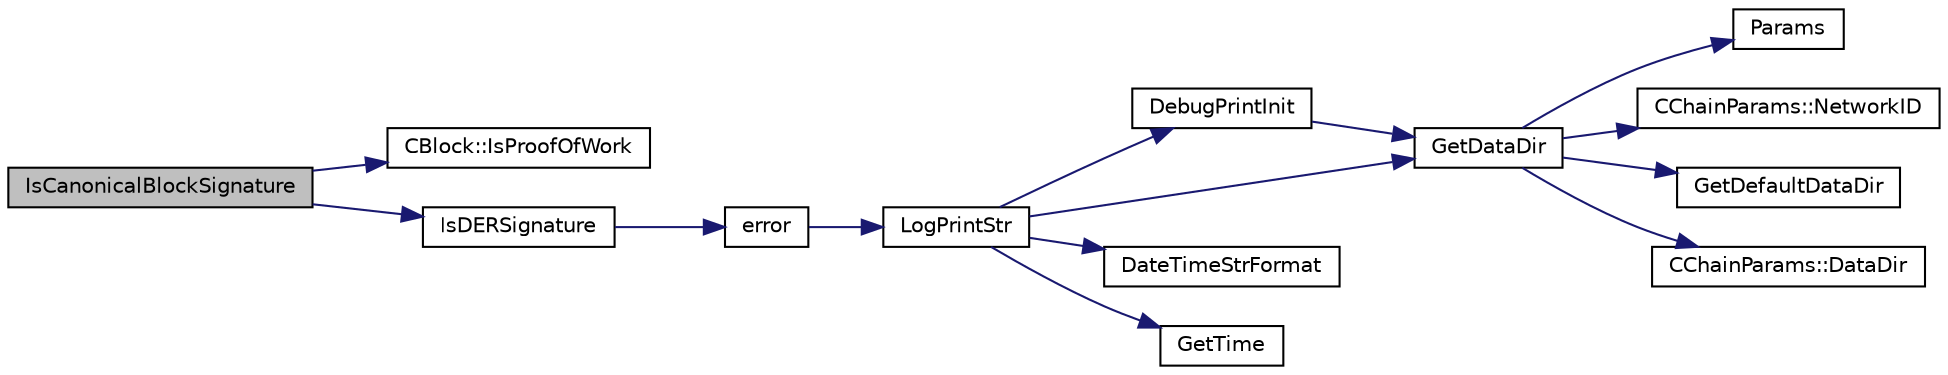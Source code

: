 digraph "IsCanonicalBlockSignature"
{
  edge [fontname="Helvetica",fontsize="10",labelfontname="Helvetica",labelfontsize="10"];
  node [fontname="Helvetica",fontsize="10",shape=record];
  rankdir="LR";
  Node1820 [label="IsCanonicalBlockSignature",height=0.2,width=0.4,color="black", fillcolor="grey75", style="filled", fontcolor="black"];
  Node1820 -> Node1821 [color="midnightblue",fontsize="10",style="solid",fontname="Helvetica"];
  Node1821 [label="CBlock::IsProofOfWork",height=0.2,width=0.4,color="black", fillcolor="white", style="filled",URL="$d3/d51/class_c_block.html#ad3936367b1b6d5289bb60b42967156ea"];
  Node1820 -> Node1822 [color="midnightblue",fontsize="10",style="solid",fontname="Helvetica"];
  Node1822 [label="IsDERSignature",height=0.2,width=0.4,color="black", fillcolor="white", style="filled",URL="$dd/d0f/script_8cpp.html#a085cff21cf73b4aa50c6fc5a0082ad85"];
  Node1822 -> Node1823 [color="midnightblue",fontsize="10",style="solid",fontname="Helvetica"];
  Node1823 [label="error",height=0.2,width=0.4,color="black", fillcolor="white", style="filled",URL="$d8/d3c/util_8h.html#af8985880cf4ef26df0a5aa2ffcb76662"];
  Node1823 -> Node1824 [color="midnightblue",fontsize="10",style="solid",fontname="Helvetica"];
  Node1824 [label="LogPrintStr",height=0.2,width=0.4,color="black", fillcolor="white", style="filled",URL="$d8/d3c/util_8h.html#afd4c3002b2797c0560adddb6af3ca1da"];
  Node1824 -> Node1825 [color="midnightblue",fontsize="10",style="solid",fontname="Helvetica"];
  Node1825 [label="DebugPrintInit",height=0.2,width=0.4,color="black", fillcolor="white", style="filled",URL="$df/d2d/util_8cpp.html#a751ff5f21d880737811136b5e0bcea12"];
  Node1825 -> Node1826 [color="midnightblue",fontsize="10",style="solid",fontname="Helvetica"];
  Node1826 [label="GetDataDir",height=0.2,width=0.4,color="black", fillcolor="white", style="filled",URL="$df/d2d/util_8cpp.html#ab83866a054745d4b30a3948a1b44beba"];
  Node1826 -> Node1827 [color="midnightblue",fontsize="10",style="solid",fontname="Helvetica"];
  Node1827 [label="Params",height=0.2,width=0.4,color="black", fillcolor="white", style="filled",URL="$df/dbf/chainparams_8cpp.html#ace5c5b706d71a324a417dd2db394fd4a",tooltip="Return the currently selected parameters. "];
  Node1826 -> Node1828 [color="midnightblue",fontsize="10",style="solid",fontname="Helvetica"];
  Node1828 [label="CChainParams::NetworkID",height=0.2,width=0.4,color="black", fillcolor="white", style="filled",URL="$d1/d4f/class_c_chain_params.html#a90dc493ec0c0325c98c3ac06eb99862b"];
  Node1826 -> Node1829 [color="midnightblue",fontsize="10",style="solid",fontname="Helvetica"];
  Node1829 [label="GetDefaultDataDir",height=0.2,width=0.4,color="black", fillcolor="white", style="filled",URL="$df/d2d/util_8cpp.html#ab272995de020a3bcbf743be630e485c6"];
  Node1826 -> Node1830 [color="midnightblue",fontsize="10",style="solid",fontname="Helvetica"];
  Node1830 [label="CChainParams::DataDir",height=0.2,width=0.4,color="black", fillcolor="white", style="filled",URL="$d1/d4f/class_c_chain_params.html#a959488b5d8e6fe62857940b831d73a78"];
  Node1824 -> Node1826 [color="midnightblue",fontsize="10",style="solid",fontname="Helvetica"];
  Node1824 -> Node1831 [color="midnightblue",fontsize="10",style="solid",fontname="Helvetica"];
  Node1831 [label="DateTimeStrFormat",height=0.2,width=0.4,color="black", fillcolor="white", style="filled",URL="$df/d2d/util_8cpp.html#a749bc6776c8ec72d7c5e4dea56aee415"];
  Node1824 -> Node1832 [color="midnightblue",fontsize="10",style="solid",fontname="Helvetica"];
  Node1832 [label="GetTime",height=0.2,width=0.4,color="black", fillcolor="white", style="filled",URL="$df/d2d/util_8cpp.html#a46fac5fba8ba905b5f9acb364f5d8c6f"];
}
